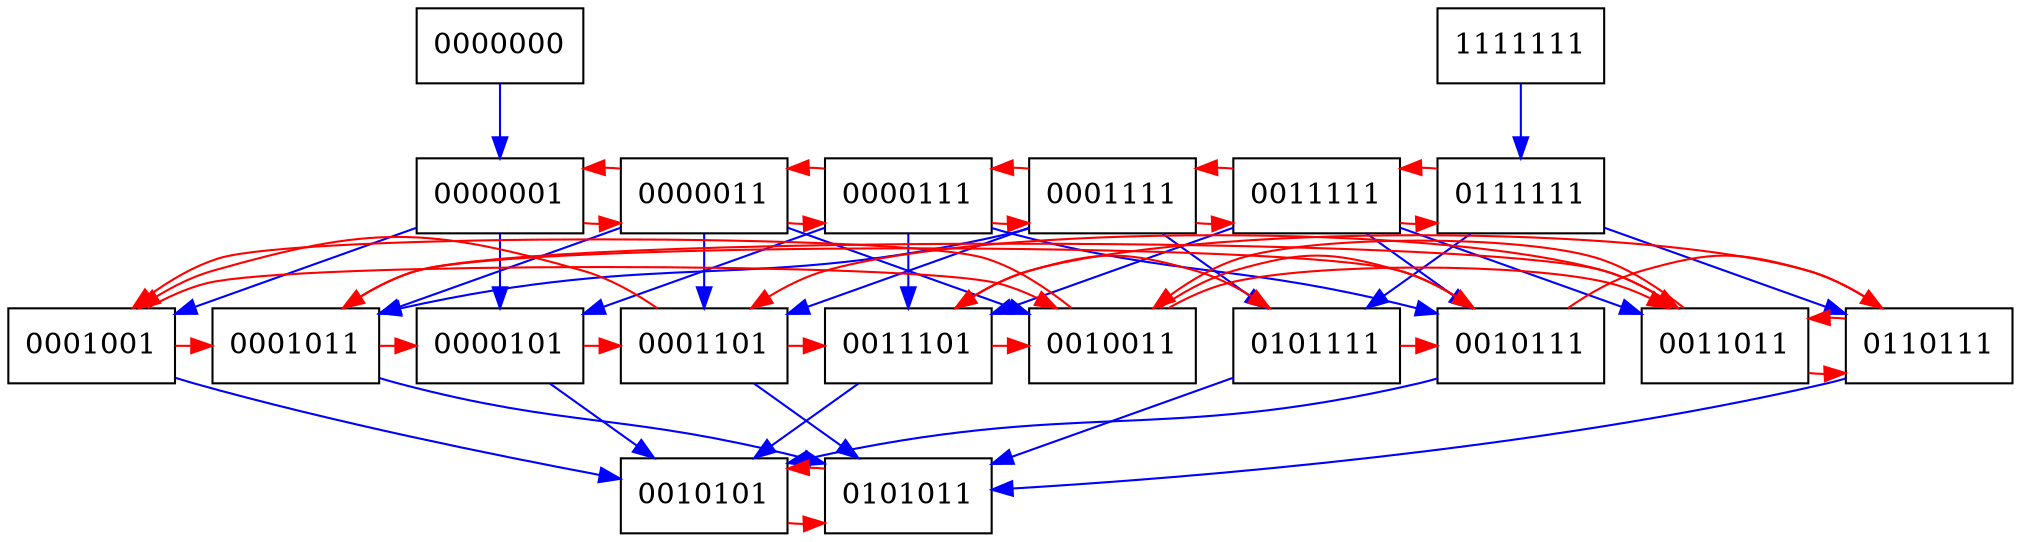 digraph {
	subgraph level_7 { rank = same; node [shape = box] 0000000; 1111111};
	subgraph level_5 { rank = same; node [shape = box] 0000001; 0000011; 0000111; 0001111; 0011111; 0111111};
	subgraph level_3 { rank = same; node [shape = box] 0000101; 0001001; 0001011; 0001101; 0010011; 0010111; 0011011; 0011101; 0101111; 0110111};
	subgraph level_1 { rank = same; node [shape = box] 0010101; 0101011};

	edge [color = blue, label = ""] 0000000 -> 0000001 ;
	edge [color = red, label = ""] 0000001 -> 0000011 ;
	edge [color = blue, label = ""] 0000001 -> 0000101 ;
	edge [color = blue, label = ""] 0000001 -> 0001001 ;
	edge [color = red, label = ""] 0000011 -> 0000001 ;
	edge [color = red, label = ""] 0000011 -> 0000111 ;
	edge [color = blue, label = ""] 0000011 -> 0001011 ;
	edge [color = blue, label = ""] 0000011 -> 0001101 ;
	edge [color = blue, label = ""] 0000011 -> 0010011 ;
	edge [color = red, label = ""] 0000101 -> 0001101 ;
	edge [color = blue, label = ""] 0000101 -> 0010101 ;
	edge [color = red, label = ""] 0000111 -> 0000011 ;
	edge [color = blue, label = ""] 0000111 -> 0000101 ;
	edge [color = red, label = ""] 0000111 -> 0001111 ;
	edge [color = blue, label = ""] 0000111 -> 0010111 ;
	edge [color = blue, label = ""] 0000111 -> 0011101 ;
	edge [color = red, label = ""] 0001001 -> 0001011 ;
	edge [color = red, label = ""] 0001001 -> 0010011 ;
	edge [color = blue, label = ""] 0001001 -> 0010101 ;
	edge [color = red, label = ""] 0001011 -> 0000101 ;
	edge [color = red, label = ""] 0001011 -> 0011011 ;
	edge [color = blue, label = ""] 0001011 -> 0101011 ;
	edge [color = red, label = ""] 0001101 -> 0001001 ;
	edge [color = red, label = ""] 0001101 -> 0011101 ;
	edge [color = blue, label = ""] 0001101 -> 0101011 ;
	edge [color = red, label = ""] 0001111 -> 0000111 ;
	edge [color = blue, label = ""] 0001111 -> 0001011 ;
	edge [color = blue, label = ""] 0001111 -> 0001101 ;
	edge [color = red, label = ""] 0001111 -> 0011111 ;
	edge [color = blue, label = ""] 0001111 -> 0101111 ;
	edge [color = red, label = ""] 0010011 -> 0001001 ;
	edge [color = red, label = ""] 0010011 -> 0010111 ;
	edge [color = red, label = ""] 0010011 -> 0011011 ;
	edge [color = red, label = ""] 0010101 -> 0101011 ;
	edge [color = red, label = ""] 0010111 -> 0001011 ;
	edge [color = blue, label = ""] 0010111 -> 0010101 ;
	edge [color = red, label = ""] 0010111 -> 0110111 ;
	edge [color = red, label = ""] 0011011 -> 0001101 ;
	edge [color = red, label = ""] 0011011 -> 0010011 ;
	edge [color = red, label = ""] 0011011 -> 0110111 ;
	edge [color = red, label = ""] 0011101 -> 0010011 ;
	edge [color = blue, label = ""] 0011101 -> 0010101 ;
	edge [color = red, label = ""] 0011101 -> 0101111 ;
	edge [color = red, label = ""] 0011111 -> 0001111 ;
	edge [color = blue, label = ""] 0011111 -> 0010111 ;
	edge [color = blue, label = ""] 0011111 -> 0011011 ;
	edge [color = blue, label = ""] 0011111 -> 0011101 ;
	edge [color = red, label = ""] 0011111 -> 0111111 ;
	edge [color = red, label = ""] 0101011 -> 0010101 ;
	edge [color = red, label = ""] 0101111 -> 0010111 ;
	edge [color = blue, label = ""] 0101111 -> 0101011 ;
	edge [color = red, label = ""] 0110111 -> 0011011 ;
	edge [color = red, label = ""] 0110111 -> 0011101 ;
	edge [color = blue, label = ""] 0110111 -> 0101011 ;
	edge [color = red, label = ""] 0111111 -> 0011111 ;
	edge [color = blue, label = ""] 0111111 -> 0101111 ;
	edge [color = blue, label = ""] 0111111 -> 0110111 ;
	edge [color = blue, label = ""] 1111111 -> 0111111 ;
}